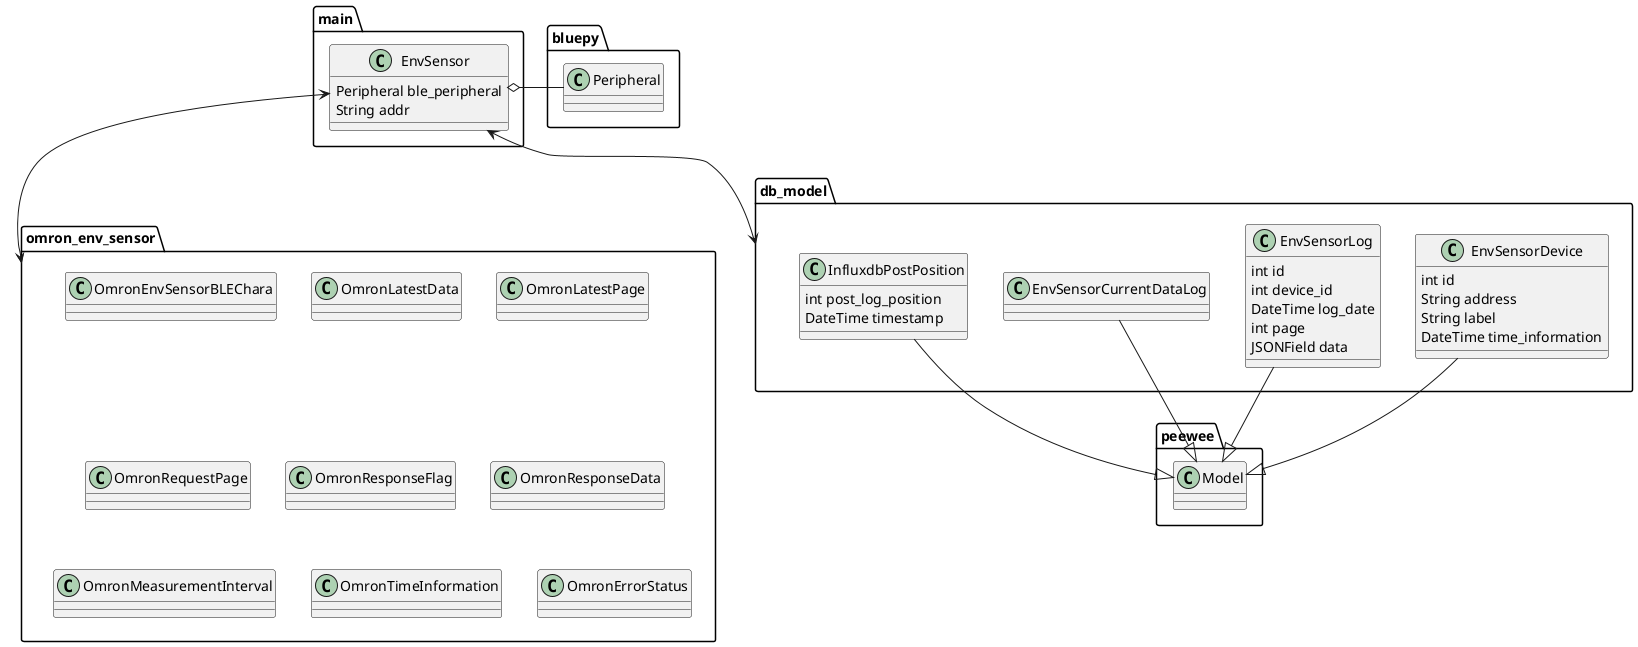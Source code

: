 @startuml

package db_model{
    class EnvSensorDevice{
        int id
        String address
        String label
        DateTime time_information
    }

    class EnvSensorLog{
        int id
        int device_id
        DateTime log_date
        int page
        JSONField data

    }
    class EnvSensorCurrentDataLog
    
    class InfluxdbPostPosition{
        int post_log_position
        DateTime timestamp
    }
}

package omron_env_sensor {
    class OmronEnvSensorBLEChara
    class OmronLatestData
    class OmronLatestPage
    class OmronRequestPage
    class OmronResponseFlag
    class OmronResponseData
    class OmronMeasurementInterval
    class OmronTimeInformation
    class OmronErrorStatus
}

package peewee {
    class Model
}

EnvSensorDevice --|> Model
EnvSensorLog --|> Model
EnvSensorCurrentDataLog --|> Model
InfluxdbPostPosition --|> Model


package main{
    class EnvSensor{
        Peripheral ble_peripheral
        String addr
    }
}

EnvSensor o- bluepy.Peripheral

package bluepy {
    class Peripheral
}


EnvSensor <--> omron_env_sensor
EnvSensor <--> db_model

@enduml